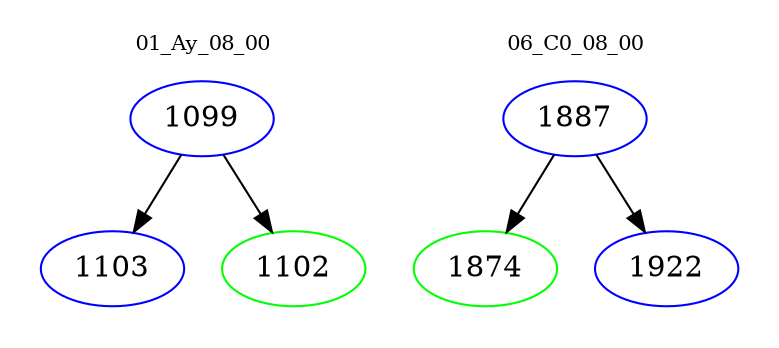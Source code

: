 digraph{
subgraph cluster_0 {
color = white
label = "01_Ay_08_00";
fontsize=10;
T0_1099 [label="1099", color="blue"]
T0_1099 -> T0_1103 [color="black"]
T0_1103 [label="1103", color="blue"]
T0_1099 -> T0_1102 [color="black"]
T0_1102 [label="1102", color="green"]
}
subgraph cluster_1 {
color = white
label = "06_C0_08_00";
fontsize=10;
T1_1887 [label="1887", color="blue"]
T1_1887 -> T1_1874 [color="black"]
T1_1874 [label="1874", color="green"]
T1_1887 -> T1_1922 [color="black"]
T1_1922 [label="1922", color="blue"]
}
}
